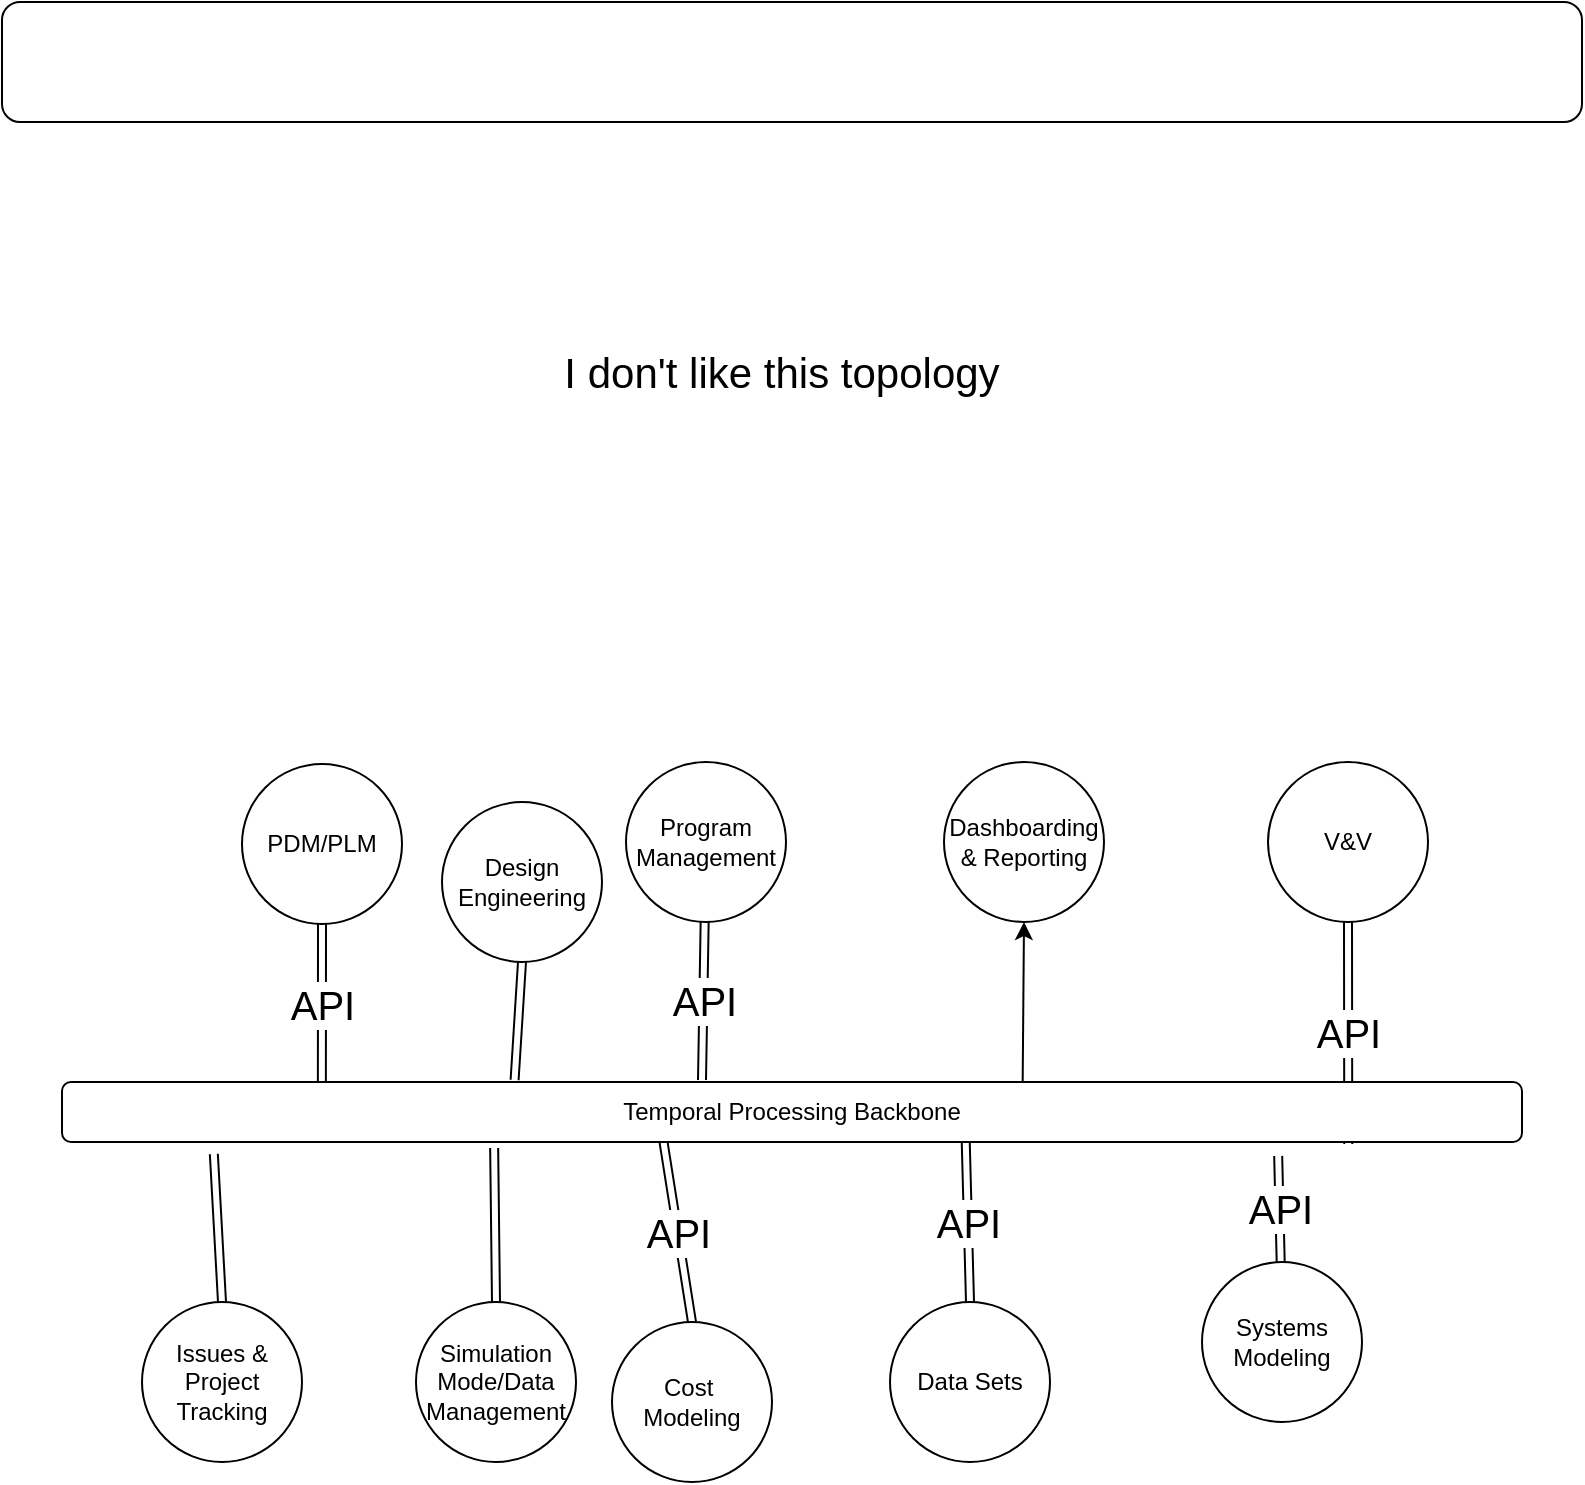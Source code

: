 <mxGraphModel dx="1018" dy="728" grid="1" gridSize="10" guides="1" tooltips="1" connect="1" arrows="1" fold="1" page="1" pageScale="1" pageWidth="850" pageHeight="1100" background="#ffffff"><root><mxCell id="0"/><mxCell id="1" parent="0"/><mxCell id="3" value="Cost&amp;nbsp;&lt;div&gt;Modeling&lt;/div&gt;" style="ellipse;whiteSpace=wrap;html=1;aspect=fixed;" parent="1" vertex="1"><mxGeometry x="345" y="700" width="80" height="80" as="geometry"/></mxCell><mxCell id="4" value="API" style="shape=link;html=1;jettySize=auto;orthogonalLoop=1;entryX=0.412;entryY=1;entryPerimeter=0;exitX=0.5;exitY=0;fontSize=20;" parent="1" source="3" target="34" edge="1"><mxGeometry width="50" height="50" relative="1" as="geometry"><mxPoint x="300" y="240" as="sourcePoint"/><mxPoint x="363" y="304" as="targetPoint"/></mxGeometry></mxCell><mxCell id="5" value="PDM/PLM" style="ellipse;whiteSpace=wrap;html=1;aspect=fixed;" parent="1" vertex="1"><mxGeometry x="160" y="421" width="80" height="80" as="geometry"/></mxCell><mxCell id="7" value="Program&lt;div&gt;Management&lt;/div&gt;" style="ellipse;whiteSpace=wrap;html=1;aspect=fixed;" parent="1" vertex="1"><mxGeometry x="352" y="420" width="80" height="80" as="geometry"/></mxCell><mxCell id="8" value="Systems Modeling" style="ellipse;whiteSpace=wrap;html=1;aspect=fixed;" parent="1" vertex="1"><mxGeometry x="640" y="670" width="80" height="80" as="geometry"/></mxCell><mxCell id="9" value="Issues &amp;amp; Project Tracking" style="ellipse;whiteSpace=wrap;html=1;aspect=fixed;" parent="1" vertex="1"><mxGeometry x="110" y="690" width="80" height="80" as="geometry"/></mxCell><mxCell id="10" value="API" style="shape=link;html=1;jettySize=auto;orthogonalLoop=1;exitX=0.833;exitY=1.233;fontSize=20;exitPerimeter=0;" parent="1" source="34" target="8" edge="1"><mxGeometry width="50" height="50" relative="1" as="geometry"><mxPoint x="453" y="401" as="sourcePoint"/><mxPoint x="220" y="660" as="targetPoint"/></mxGeometry></mxCell><mxCell id="11" value="V&amp;amp;V" style="ellipse;whiteSpace=wrap;html=1;aspect=fixed;" parent="1" vertex="1"><mxGeometry x="673" y="420" width="80" height="80" as="geometry"/></mxCell><mxCell id="12" value="API" style="shape=link;html=1;jettySize=auto;orthogonalLoop=1;exitX=0.178;exitY=0;entryX=0.5;entryY=1;fontSize=20;exitPerimeter=0;" parent="1" source="34" target="5" edge="1"><mxGeometry width="50" height="50" relative="1" as="geometry"><mxPoint x="350" y="345" as="sourcePoint"/><mxPoint x="251" y="400" as="targetPoint"/></mxGeometry></mxCell><mxCell id="13" value="API" style="shape=link;html=1;jettySize=auto;orthogonalLoop=1;fontSize=20;" parent="1" source="7" edge="1"><mxGeometry width="50" height="50" relative="1" as="geometry"><mxPoint x="140" y="730" as="sourcePoint"/><mxPoint x="390" y="579" as="targetPoint"/></mxGeometry></mxCell><mxCell id="14" value="API" style="shape=link;html=1;jettySize=auto;orthogonalLoop=1;entryX=0.5;entryY=1;fontSize=20;exitX=0.881;exitY=1.033;exitPerimeter=0;" parent="1" source="34" target="11" edge="1"><mxGeometry width="50" height="50" relative="1" as="geometry"><mxPoint x="479.055" y="333.956" as="sourcePoint"/><mxPoint x="190" y="680" as="targetPoint"/></mxGeometry></mxCell><mxCell id="15" value="Dashboarding &amp;amp; Reporting" style="ellipse;whiteSpace=wrap;html=1;aspect=fixed;" parent="1" vertex="1"><mxGeometry x="511" y="420" width="80" height="80" as="geometry"/></mxCell><mxCell id="18" value="" style="endArrow=classic;html=1;fontSize=20;exitX=0.658;exitY=0;exitPerimeter=0;entryX=0.5;entryY=1;" parent="1" source="34" target="15" edge="1"><mxGeometry width="50" height="50" relative="1" as="geometry"><mxPoint x="470" y="308" as="sourcePoint"/><mxPoint x="570" y="500" as="targetPoint"/></mxGeometry></mxCell><mxCell id="22" value="Data Sets" style="ellipse;whiteSpace=wrap;html=1;aspect=fixed;" parent="1" vertex="1"><mxGeometry x="484" y="690" width="80" height="80" as="geometry"/></mxCell><mxCell id="24" value="" style="shape=link;html=1;jettySize=auto;orthogonalLoop=1;fontSize=20;entryX=0.5;entryY=0;exitX=0.104;exitY=1.2;exitPerimeter=0;" parent="1" source="34" target="9" edge="1"><mxGeometry width="50" height="50" relative="1" as="geometry"><mxPoint x="400" y="280" as="sourcePoint"/><mxPoint x="210" y="590" as="targetPoint"/></mxGeometry></mxCell><mxCell id="25" value="API" style="shape=link;html=1;jettySize=auto;orthogonalLoop=1;fontSize=20;entryX=0.5;entryY=0;exitX=0.619;exitY=1;exitPerimeter=0;" parent="1" source="34" target="22" edge="1"><mxGeometry width="50" height="50" relative="1" as="geometry"><mxPoint x="420.631" y="409.756" as="sourcePoint"/><mxPoint x="210" y="560" as="targetPoint"/></mxGeometry></mxCell><mxCell id="28" value="Simulation Mode/Data Management" style="ellipse;whiteSpace=wrap;html=1;aspect=fixed;fontSize=12;" parent="1" vertex="1"><mxGeometry x="247" y="690" width="80" height="80" as="geometry"/></mxCell><mxCell id="29" value="" style="shape=link;html=1;jettySize=auto;orthogonalLoop=1;fontSize=12;entryX=0.5;entryY=0;exitX=0.296;exitY=1.1;exitPerimeter=0;" parent="1" source="34" target="28" edge="1"><mxGeometry width="50" height="50" relative="1" as="geometry"><mxPoint x="375" y="400" as="sourcePoint"/><mxPoint x="230" y="620" as="targetPoint"/></mxGeometry></mxCell><mxCell id="33" value="" style="rounded=1;whiteSpace=wrap;html=1;" parent="1" vertex="1"><mxGeometry x="40" y="40" width="790" height="60" as="geometry"/></mxCell><mxCell id="34" value="Temporal Processing Backbone" style="rounded=1;whiteSpace=wrap;html=1;" parent="1" vertex="1"><mxGeometry x="70" y="580" width="730" height="30" as="geometry"/></mxCell><mxCell id="35" value="Design Engineering" style="ellipse;whiteSpace=wrap;html=1;aspect=fixed;" parent="1" vertex="1"><mxGeometry x="260" y="440" width="80" height="80" as="geometry"/></mxCell><mxCell id="36" value="" style="shape=link;html=1;jettySize=auto;orthogonalLoop=1;entryX=0.5;entryY=1;exitX=0.31;exitY=-0.033;exitPerimeter=0;" parent="1" source="34" target="35" edge="1"><mxGeometry width="50" height="50" relative="1" as="geometry"><mxPoint x="40" y="850" as="sourcePoint"/><mxPoint x="90" y="800" as="targetPoint"/></mxGeometry></mxCell><mxCell id="38" value="I don't like this topology" style="text;html=1;strokeColor=none;fillColor=none;align=center;verticalAlign=middle;whiteSpace=wrap;rounded=0;fontSize=21;" vertex="1" parent="1"><mxGeometry x="290" y="200" width="280" height="50" as="geometry"/></mxCell></root></mxGraphModel>